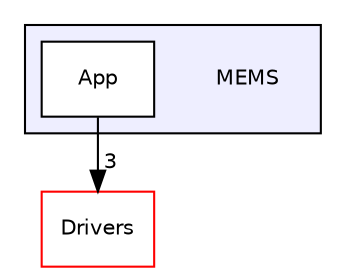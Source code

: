 digraph "MEMS" {
  compound=true
  node [ fontsize="10", fontname="Helvetica"];
  edge [ labelfontsize="10", labelfontname="Helvetica"];
  subgraph clusterdir_3ad2e7ad2fad09337c707c10d4e66285 {
    graph [ bgcolor="#eeeeff", pencolor="black", label="" URL="dir_3ad2e7ad2fad09337c707c10d4e66285.html"];
    dir_3ad2e7ad2fad09337c707c10d4e66285 [shape=plaintext label="MEMS"];
  dir_e0926c823c893a19acea7c79cca66ac9 [shape=box label="App" fillcolor="white" style="filled" URL="dir_e0926c823c893a19acea7c79cca66ac9.html"];
  }
  dir_60925fc218da8ca7908795bf5f624060 [shape=box label="Drivers" fillcolor="white" style="filled" color="red" URL="dir_60925fc218da8ca7908795bf5f624060.html"];
  dir_e0926c823c893a19acea7c79cca66ac9->dir_60925fc218da8ca7908795bf5f624060 [headlabel="3", labeldistance=1.5 headhref="dir_000031_000003.html"];
}
